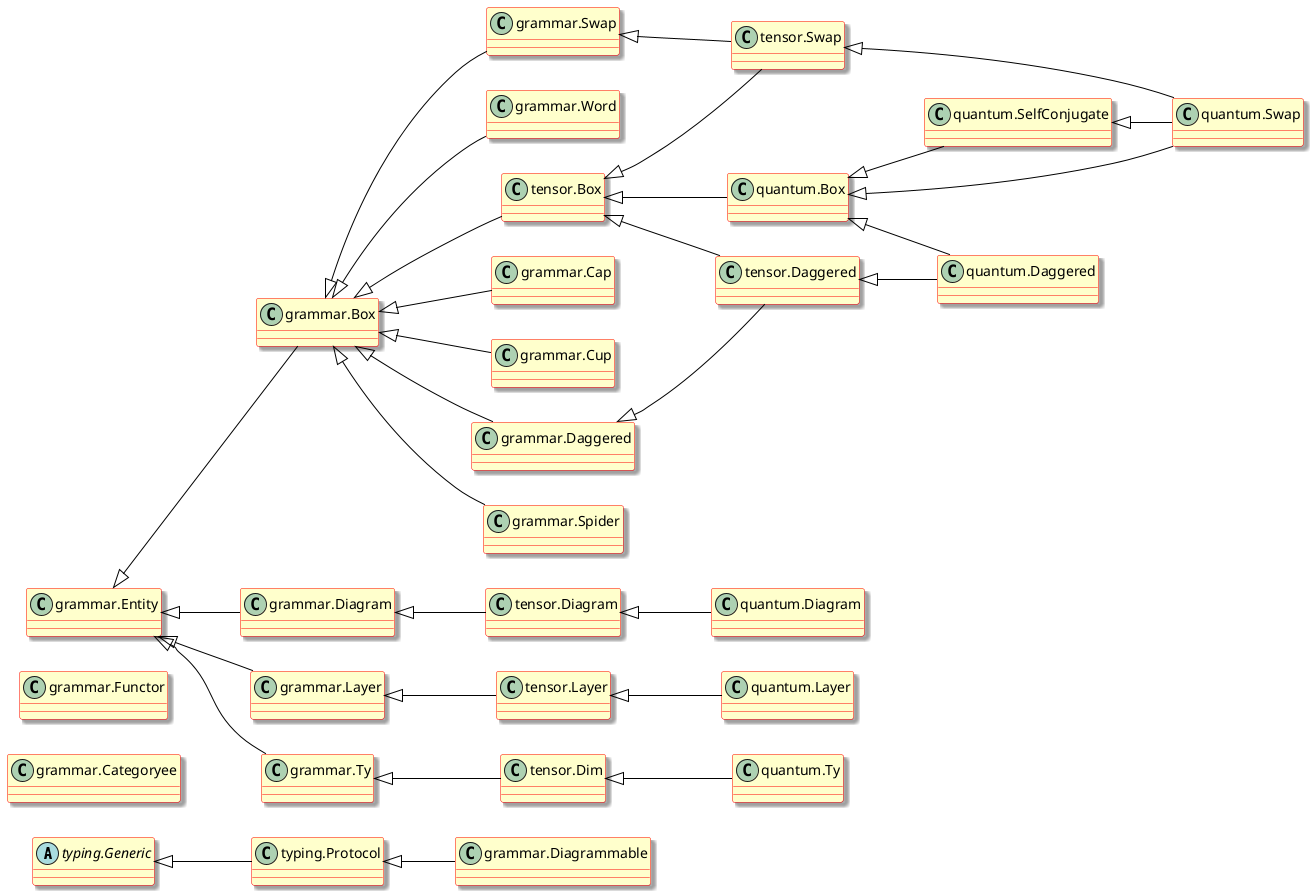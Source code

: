 @startuml

set namespaceseparator none
left to right direction
skinparam dpi 96
skinparam shadowing true
skinparam ArrowColor Black
skinparam PackageStyle folder
skinparam class {
  backgroundColor Business
  borderColor Red
}
skinparam object {
  backgroundColor lavender
  borderColor black
}


' typing
abstract class typing.Generic

' lambeq.backend.grammar
class grammar.Categoryee
class grammar.Functor

' inheritance relations
typing.Generic <|-- typing.Protocol
typing.Protocol <|-- grammar.Diagrammable

grammar.Entity <|-- grammar.Box
grammar.Entity <|-- grammar.Diagram
grammar.Entity <|-- grammar.Layer
grammar.Entity <|-- grammar.Ty

grammar.Box <|-- grammar.Cap
grammar.Box <|-- grammar.Cup
grammar.Box <|-- grammar.Daggered
grammar.Box <|-- grammar.Spider
grammar.Box <|-- grammar.Swap
grammar.Box <|-- grammar.Word

grammar.Box <|-- tensor.Box
grammar.Diagram <|-- tensor.Diagram
grammar.Layer <|-- tensor.Layer
grammar.Ty <|-- tensor.Dim

grammar.Daggered <|-- tensor.Daggered
tensor.Box <|-- tensor.Daggered
grammar.Swap <|-- tensor.Swap
tensor.Box <|-- tensor.Swap

tensor.Box <|-- quantum.Box
tensor.Diagram <|-- quantum.Diagram
tensor.Dim <|-- quantum.Ty
tensor.Layer <|-- quantum.Layer
quantum.Box <|-- quantum.SelfConjugate
tensor.Swap <|-- quantum.Swap
quantum.SelfConjugate <|-- quantum.Swap
quantum.Box <|-- quantum.Swap
tensor.Daggered <|-- quantum.Daggered
quantum.Box <|-- quantum.Daggered

@enduml
